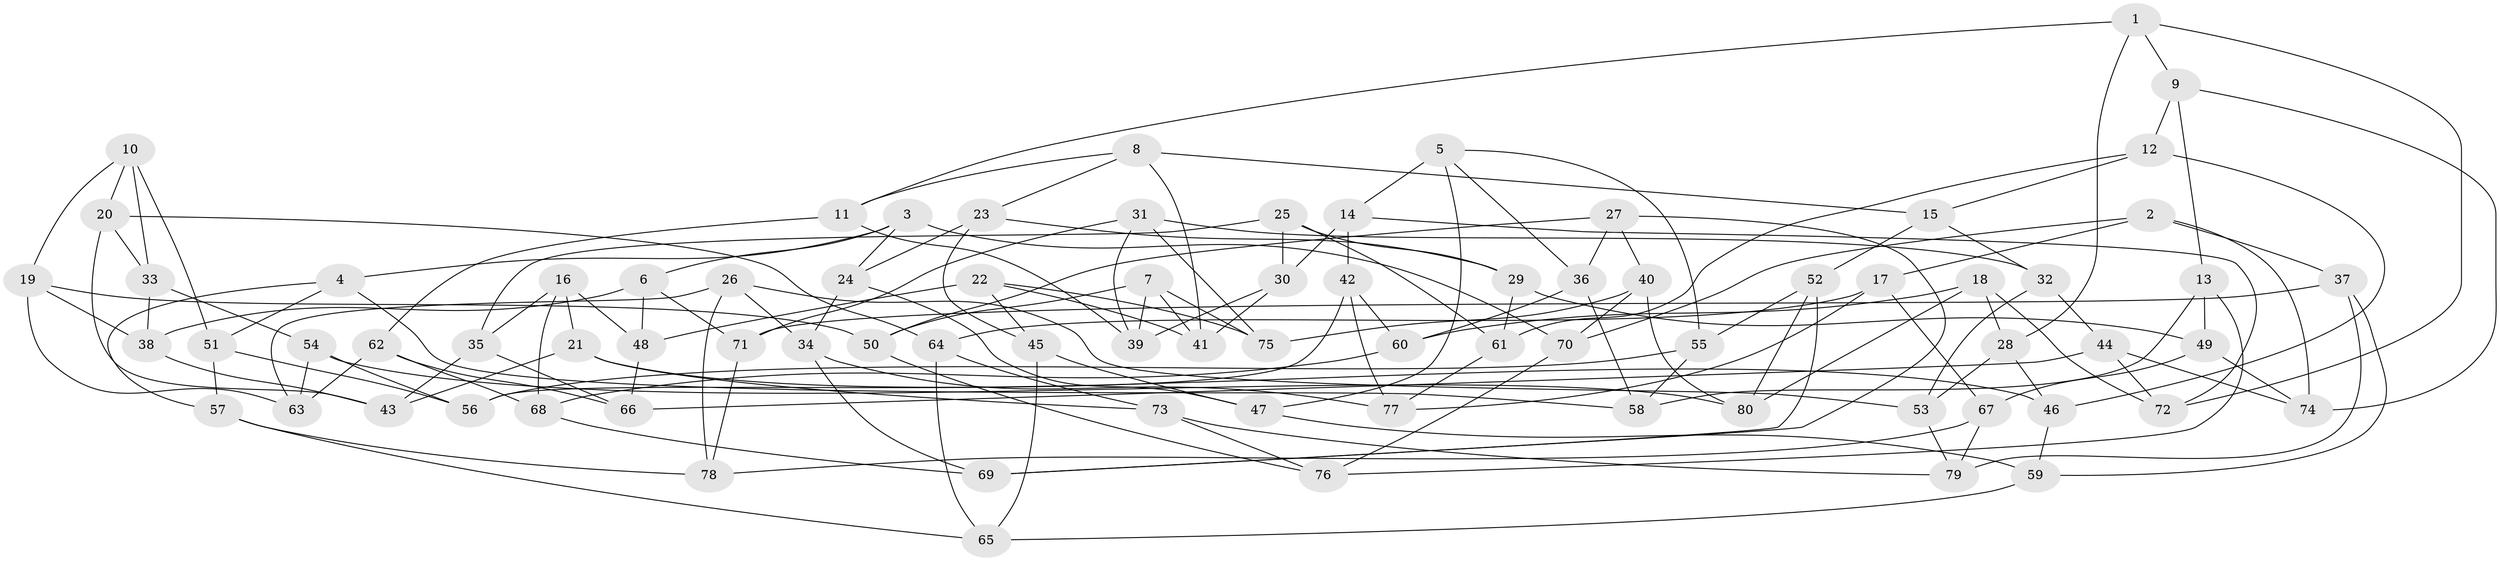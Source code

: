 // Generated by graph-tools (version 1.1) at 2025/16/03/09/25 04:16:33]
// undirected, 80 vertices, 160 edges
graph export_dot {
graph [start="1"]
  node [color=gray90,style=filled];
  1;
  2;
  3;
  4;
  5;
  6;
  7;
  8;
  9;
  10;
  11;
  12;
  13;
  14;
  15;
  16;
  17;
  18;
  19;
  20;
  21;
  22;
  23;
  24;
  25;
  26;
  27;
  28;
  29;
  30;
  31;
  32;
  33;
  34;
  35;
  36;
  37;
  38;
  39;
  40;
  41;
  42;
  43;
  44;
  45;
  46;
  47;
  48;
  49;
  50;
  51;
  52;
  53;
  54;
  55;
  56;
  57;
  58;
  59;
  60;
  61;
  62;
  63;
  64;
  65;
  66;
  67;
  68;
  69;
  70;
  71;
  72;
  73;
  74;
  75;
  76;
  77;
  78;
  79;
  80;
  1 -- 11;
  1 -- 72;
  1 -- 9;
  1 -- 28;
  2 -- 70;
  2 -- 37;
  2 -- 17;
  2 -- 74;
  3 -- 4;
  3 -- 24;
  3 -- 70;
  3 -- 6;
  4 -- 51;
  4 -- 58;
  4 -- 57;
  5 -- 47;
  5 -- 55;
  5 -- 36;
  5 -- 14;
  6 -- 48;
  6 -- 71;
  6 -- 38;
  7 -- 75;
  7 -- 39;
  7 -- 41;
  7 -- 50;
  8 -- 15;
  8 -- 11;
  8 -- 41;
  8 -- 23;
  9 -- 74;
  9 -- 13;
  9 -- 12;
  10 -- 33;
  10 -- 20;
  10 -- 19;
  10 -- 51;
  11 -- 39;
  11 -- 62;
  12 -- 15;
  12 -- 46;
  12 -- 61;
  13 -- 58;
  13 -- 76;
  13 -- 49;
  14 -- 72;
  14 -- 30;
  14 -- 42;
  15 -- 52;
  15 -- 32;
  16 -- 35;
  16 -- 48;
  16 -- 21;
  16 -- 68;
  17 -- 67;
  17 -- 77;
  17 -- 64;
  18 -- 28;
  18 -- 60;
  18 -- 72;
  18 -- 80;
  19 -- 63;
  19 -- 50;
  19 -- 38;
  20 -- 33;
  20 -- 64;
  20 -- 43;
  21 -- 43;
  21 -- 73;
  21 -- 46;
  22 -- 48;
  22 -- 41;
  22 -- 45;
  22 -- 75;
  23 -- 45;
  23 -- 29;
  23 -- 24;
  24 -- 47;
  24 -- 34;
  25 -- 30;
  25 -- 29;
  25 -- 61;
  25 -- 35;
  26 -- 78;
  26 -- 53;
  26 -- 34;
  26 -- 63;
  27 -- 69;
  27 -- 50;
  27 -- 40;
  27 -- 36;
  28 -- 53;
  28 -- 46;
  29 -- 61;
  29 -- 49;
  30 -- 41;
  30 -- 39;
  31 -- 39;
  31 -- 71;
  31 -- 75;
  31 -- 32;
  32 -- 44;
  32 -- 53;
  33 -- 38;
  33 -- 54;
  34 -- 69;
  34 -- 77;
  35 -- 43;
  35 -- 66;
  36 -- 60;
  36 -- 58;
  37 -- 59;
  37 -- 71;
  37 -- 79;
  38 -- 43;
  40 -- 80;
  40 -- 70;
  40 -- 75;
  42 -- 77;
  42 -- 56;
  42 -- 60;
  44 -- 72;
  44 -- 66;
  44 -- 74;
  45 -- 65;
  45 -- 47;
  46 -- 59;
  47 -- 59;
  48 -- 66;
  49 -- 67;
  49 -- 74;
  50 -- 76;
  51 -- 56;
  51 -- 57;
  52 -- 55;
  52 -- 69;
  52 -- 80;
  53 -- 79;
  54 -- 80;
  54 -- 63;
  54 -- 56;
  55 -- 58;
  55 -- 56;
  57 -- 65;
  57 -- 78;
  59 -- 65;
  60 -- 68;
  61 -- 77;
  62 -- 66;
  62 -- 68;
  62 -- 63;
  64 -- 73;
  64 -- 65;
  67 -- 78;
  67 -- 79;
  68 -- 69;
  70 -- 76;
  71 -- 78;
  73 -- 79;
  73 -- 76;
}
